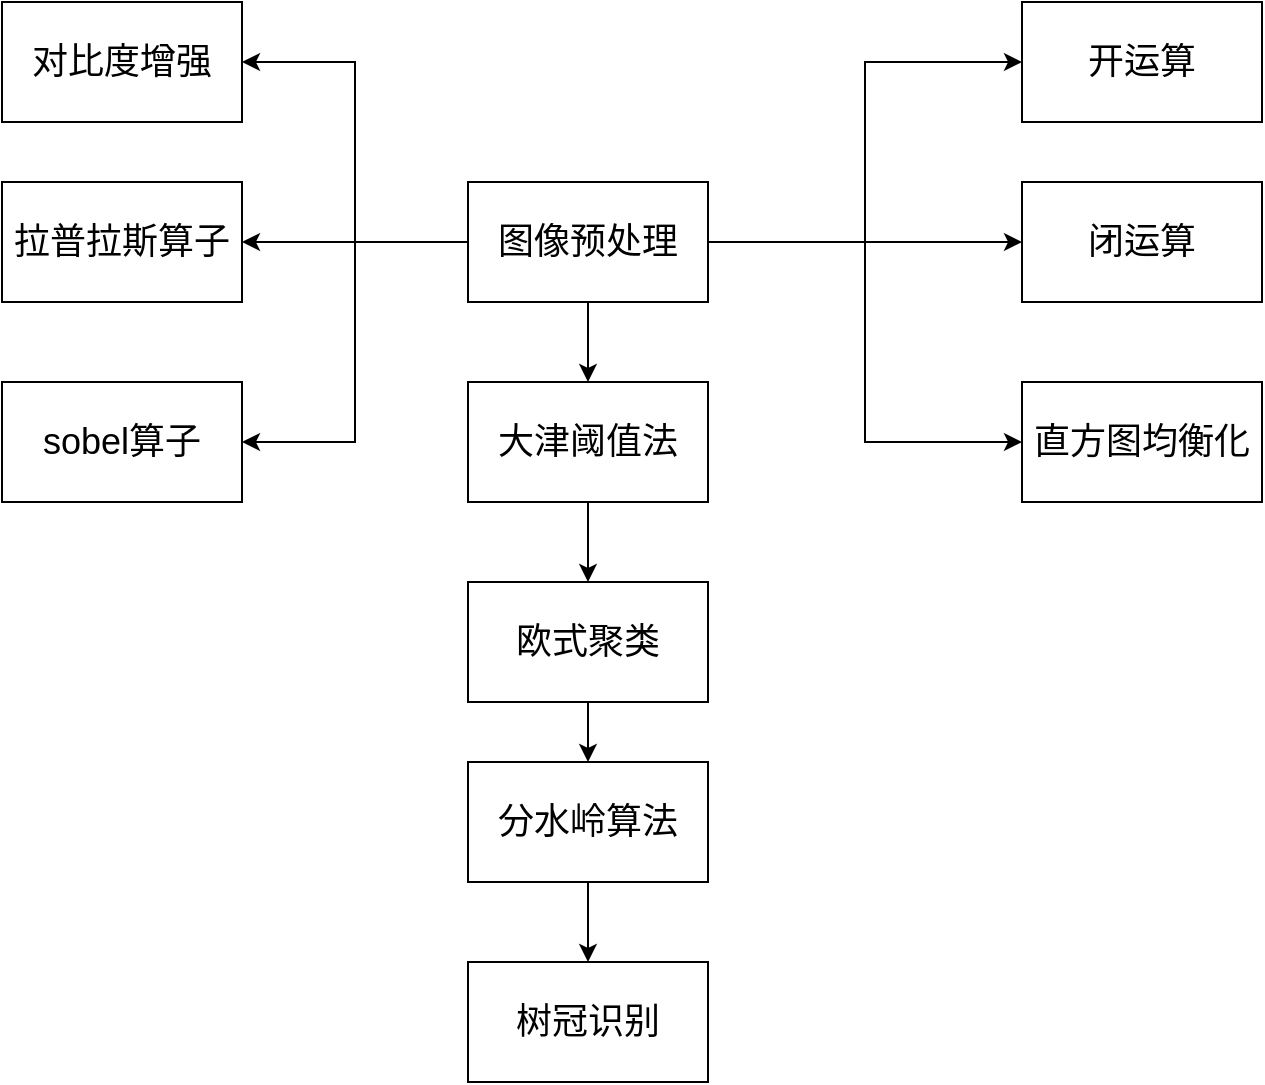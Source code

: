 <mxfile version="10.9.6" type="github"><diagram id="JEg8cKV_eKe_7R2fnV62" name="第 1 页"><mxGraphModel dx="1038" dy="581" grid="1" gridSize="10" guides="1" tooltips="1" connect="1" arrows="1" fold="1" page="1" pageScale="1" pageWidth="827" pageHeight="1169" math="0" shadow="0"><root><mxCell id="0"/><mxCell id="1" parent="0"/><mxCell id="82eG0YPG7s6e9-st7vEk-1" value="对比度增强" style="rounded=0;whiteSpace=wrap;html=1;fontSize=18;" vertex="1" parent="1"><mxGeometry x="60" y="20" width="120" height="60" as="geometry"/></mxCell><mxCell id="82eG0YPG7s6e9-st7vEk-2" value="拉普拉斯算子" style="rounded=0;whiteSpace=wrap;html=1;fontSize=18;" vertex="1" parent="1"><mxGeometry x="60" y="110" width="120" height="60" as="geometry"/></mxCell><mxCell id="82eG0YPG7s6e9-st7vEk-4" value="sobel算子" style="rounded=0;whiteSpace=wrap;html=1;fontSize=18;" vertex="1" parent="1"><mxGeometry x="60" y="210" width="120" height="60" as="geometry"/></mxCell><mxCell id="82eG0YPG7s6e9-st7vEk-6" value="开运算" style="rounded=0;whiteSpace=wrap;html=1;fontSize=18;" vertex="1" parent="1"><mxGeometry x="570" y="20" width="120" height="60" as="geometry"/></mxCell><mxCell id="82eG0YPG7s6e9-st7vEk-16" style="edgeStyle=orthogonalEdgeStyle;rounded=0;orthogonalLoop=1;jettySize=auto;html=1;entryX=0;entryY=0.5;entryDx=0;entryDy=0;fontSize=18;" edge="1" parent="1" source="82eG0YPG7s6e9-st7vEk-8" target="82eG0YPG7s6e9-st7vEk-6"><mxGeometry relative="1" as="geometry"/></mxCell><mxCell id="82eG0YPG7s6e9-st7vEk-22" style="edgeStyle=orthogonalEdgeStyle;rounded=0;orthogonalLoop=1;jettySize=auto;html=1;entryX=0;entryY=0.5;entryDx=0;entryDy=0;fontSize=18;" edge="1" parent="1" source="82eG0YPG7s6e9-st7vEk-8" target="82eG0YPG7s6e9-st7vEk-18"><mxGeometry relative="1" as="geometry"/></mxCell><mxCell id="82eG0YPG7s6e9-st7vEk-26" style="edgeStyle=orthogonalEdgeStyle;rounded=0;orthogonalLoop=1;jettySize=auto;html=1;entryX=0;entryY=0.5;entryDx=0;entryDy=0;fontSize=18;" edge="1" parent="1" source="82eG0YPG7s6e9-st7vEk-8" target="82eG0YPG7s6e9-st7vEk-24"><mxGeometry relative="1" as="geometry"/></mxCell><mxCell id="82eG0YPG7s6e9-st7vEk-28" style="edgeStyle=orthogonalEdgeStyle;rounded=0;orthogonalLoop=1;jettySize=auto;html=1;entryX=0.5;entryY=0;entryDx=0;entryDy=0;fontSize=18;" edge="1" parent="1" source="82eG0YPG7s6e9-st7vEk-8" target="82eG0YPG7s6e9-st7vEk-27"><mxGeometry relative="1" as="geometry"/></mxCell><mxCell id="82eG0YPG7s6e9-st7vEk-31" style="edgeStyle=orthogonalEdgeStyle;rounded=0;orthogonalLoop=1;jettySize=auto;html=1;entryX=1;entryY=0.5;entryDx=0;entryDy=0;fontSize=18;" edge="1" parent="1" source="82eG0YPG7s6e9-st7vEk-8" target="82eG0YPG7s6e9-st7vEk-1"><mxGeometry relative="1" as="geometry"/></mxCell><mxCell id="82eG0YPG7s6e9-st7vEk-32" style="edgeStyle=orthogonalEdgeStyle;rounded=0;orthogonalLoop=1;jettySize=auto;html=1;entryX=1;entryY=0.5;entryDx=0;entryDy=0;fontSize=18;" edge="1" parent="1" source="82eG0YPG7s6e9-st7vEk-8" target="82eG0YPG7s6e9-st7vEk-2"><mxGeometry relative="1" as="geometry"/></mxCell><mxCell id="82eG0YPG7s6e9-st7vEk-33" style="edgeStyle=orthogonalEdgeStyle;rounded=0;orthogonalLoop=1;jettySize=auto;html=1;entryX=1;entryY=0.5;entryDx=0;entryDy=0;fontSize=18;" edge="1" parent="1" source="82eG0YPG7s6e9-st7vEk-8" target="82eG0YPG7s6e9-st7vEk-4"><mxGeometry relative="1" as="geometry"/></mxCell><mxCell id="82eG0YPG7s6e9-st7vEk-8" value="图像预处理" style="rounded=0;whiteSpace=wrap;html=1;fontSize=18;" vertex="1" parent="1"><mxGeometry x="293" y="110" width="120" height="60" as="geometry"/></mxCell><mxCell id="82eG0YPG7s6e9-st7vEk-18" value="闭运算" style="rounded=0;whiteSpace=wrap;html=1;fontSize=18;" vertex="1" parent="1"><mxGeometry x="570" y="110" width="120" height="60" as="geometry"/></mxCell><mxCell id="82eG0YPG7s6e9-st7vEk-24" value="直方图均衡化" style="rounded=0;whiteSpace=wrap;html=1;fontSize=18;" vertex="1" parent="1"><mxGeometry x="570" y="210" width="120" height="60" as="geometry"/></mxCell><mxCell id="82eG0YPG7s6e9-st7vEk-30" style="edgeStyle=orthogonalEdgeStyle;rounded=0;orthogonalLoop=1;jettySize=auto;html=1;fontSize=18;" edge="1" parent="1" source="82eG0YPG7s6e9-st7vEk-27"><mxGeometry relative="1" as="geometry"><mxPoint x="353" y="310" as="targetPoint"/></mxGeometry></mxCell><mxCell id="82eG0YPG7s6e9-st7vEk-27" value="大津阈值法" style="rounded=0;whiteSpace=wrap;html=1;fontSize=18;" vertex="1" parent="1"><mxGeometry x="293" y="210" width="120" height="60" as="geometry"/></mxCell><mxCell id="82eG0YPG7s6e9-st7vEk-35" value="" style="edgeStyle=orthogonalEdgeStyle;rounded=0;orthogonalLoop=1;jettySize=auto;html=1;fontSize=18;" edge="1" parent="1" source="82eG0YPG7s6e9-st7vEk-29" target="82eG0YPG7s6e9-st7vEk-34"><mxGeometry relative="1" as="geometry"/></mxCell><mxCell id="82eG0YPG7s6e9-st7vEk-29" value="欧式聚类" style="rounded=0;whiteSpace=wrap;html=1;fontSize=18;" vertex="1" parent="1"><mxGeometry x="293" y="310" width="120" height="60" as="geometry"/></mxCell><mxCell id="82eG0YPG7s6e9-st7vEk-37" style="edgeStyle=orthogonalEdgeStyle;rounded=0;orthogonalLoop=1;jettySize=auto;html=1;entryX=0.5;entryY=0;entryDx=0;entryDy=0;fontSize=18;" edge="1" parent="1" source="82eG0YPG7s6e9-st7vEk-34" target="82eG0YPG7s6e9-st7vEk-36"><mxGeometry relative="1" as="geometry"/></mxCell><mxCell id="82eG0YPG7s6e9-st7vEk-34" value="分水岭算法" style="rounded=0;whiteSpace=wrap;html=1;fontSize=18;" vertex="1" parent="1"><mxGeometry x="293" y="400" width="120" height="60" as="geometry"/></mxCell><mxCell id="82eG0YPG7s6e9-st7vEk-36" value="树冠识别" style="rounded=0;whiteSpace=wrap;html=1;fontSize=18;" vertex="1" parent="1"><mxGeometry x="293" y="500" width="120" height="60" as="geometry"/></mxCell></root></mxGraphModel></diagram></mxfile>